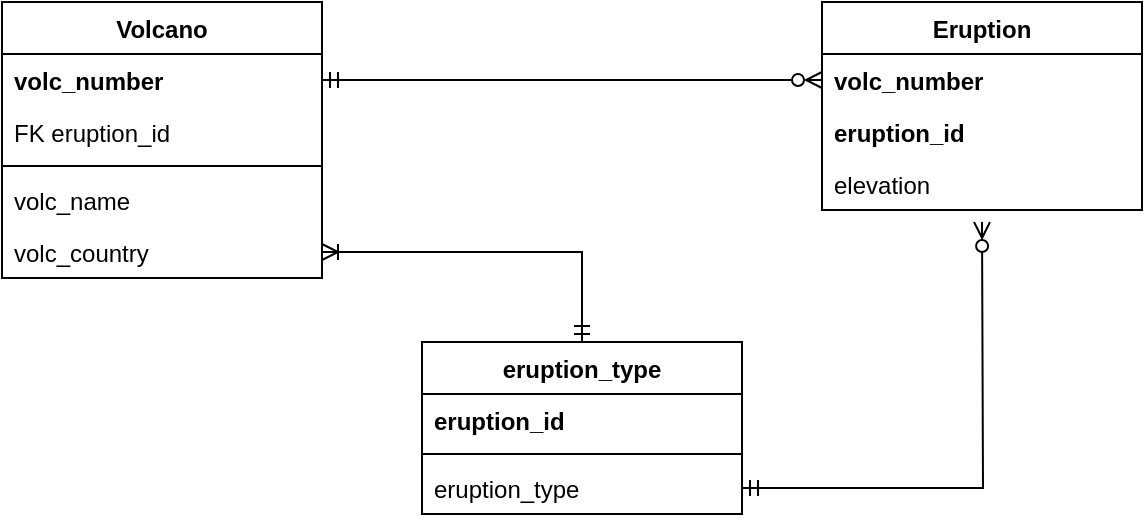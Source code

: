 <mxfile version="15.8.3" type="device"><diagram id="ANi0waQZVeavvy7KCbdD" name="Page-1"><mxGraphModel dx="865" dy="483" grid="1" gridSize="10" guides="1" tooltips="1" connect="1" arrows="1" fold="1" page="1" pageScale="1" pageWidth="827" pageHeight="1169" math="0" shadow="0"><root><mxCell id="0"/><mxCell id="1" parent="0"/><mxCell id="gLJ_b_DZMVZifBv61F-W-1" value="Volcano" style="swimlane;fontStyle=1;align=center;verticalAlign=top;childLayout=stackLayout;horizontal=1;startSize=26;horizontalStack=0;resizeParent=1;resizeParentMax=0;resizeLast=0;collapsible=1;marginBottom=0;" vertex="1" parent="1"><mxGeometry x="110" y="130" width="160" height="138" as="geometry"/></mxCell><mxCell id="gLJ_b_DZMVZifBv61F-W-2" value="volc_number" style="text;strokeColor=none;fillColor=none;align=left;verticalAlign=top;spacingLeft=4;spacingRight=4;overflow=hidden;rotatable=0;points=[[0,0.5],[1,0.5]];portConstraint=eastwest;fontStyle=1" vertex="1" parent="gLJ_b_DZMVZifBv61F-W-1"><mxGeometry y="26" width="160" height="26" as="geometry"/></mxCell><mxCell id="gLJ_b_DZMVZifBv61F-W-35" value="FK eruption_id " style="text;strokeColor=none;fillColor=none;align=left;verticalAlign=top;spacingLeft=4;spacingRight=4;overflow=hidden;rotatable=0;points=[[0,0.5],[1,0.5]];portConstraint=eastwest;fontStyle=0" vertex="1" parent="gLJ_b_DZMVZifBv61F-W-1"><mxGeometry y="52" width="160" height="26" as="geometry"/></mxCell><mxCell id="gLJ_b_DZMVZifBv61F-W-3" value="" style="line;strokeWidth=1;fillColor=none;align=left;verticalAlign=middle;spacingTop=-1;spacingLeft=3;spacingRight=3;rotatable=0;labelPosition=right;points=[];portConstraint=eastwest;" vertex="1" parent="gLJ_b_DZMVZifBv61F-W-1"><mxGeometry y="78" width="160" height="8" as="geometry"/></mxCell><mxCell id="gLJ_b_DZMVZifBv61F-W-4" value="volc_name" style="text;strokeColor=none;fillColor=none;align=left;verticalAlign=top;spacingLeft=4;spacingRight=4;overflow=hidden;rotatable=0;points=[[0,0.5],[1,0.5]];portConstraint=eastwest;" vertex="1" parent="gLJ_b_DZMVZifBv61F-W-1"><mxGeometry y="86" width="160" height="26" as="geometry"/></mxCell><mxCell id="gLJ_b_DZMVZifBv61F-W-22" value="volc_country" style="text;strokeColor=none;fillColor=none;align=left;verticalAlign=top;spacingLeft=4;spacingRight=4;overflow=hidden;rotatable=0;points=[[0,0.5],[1,0.5]];portConstraint=eastwest;" vertex="1" parent="gLJ_b_DZMVZifBv61F-W-1"><mxGeometry y="112" width="160" height="26" as="geometry"/></mxCell><mxCell id="gLJ_b_DZMVZifBv61F-W-5" value="Eruption" style="swimlane;fontStyle=1;align=center;verticalAlign=top;childLayout=stackLayout;horizontal=1;startSize=26;horizontalStack=0;resizeParent=1;resizeParentMax=0;resizeLast=0;collapsible=1;marginBottom=0;" vertex="1" parent="1"><mxGeometry x="520" y="130" width="160" height="104" as="geometry"><mxRectangle x="330" y="250" width="80" height="26" as="alternateBounds"/></mxGeometry></mxCell><mxCell id="gLJ_b_DZMVZifBv61F-W-6" value="volc_number" style="text;strokeColor=none;fillColor=none;align=left;verticalAlign=top;spacingLeft=4;spacingRight=4;overflow=hidden;rotatable=0;points=[[0,0.5],[1,0.5]];portConstraint=eastwest;fontStyle=1" vertex="1" parent="gLJ_b_DZMVZifBv61F-W-5"><mxGeometry y="26" width="160" height="26" as="geometry"/></mxCell><mxCell id="gLJ_b_DZMVZifBv61F-W-31" value="eruption_id" style="text;strokeColor=none;fillColor=none;align=left;verticalAlign=top;spacingLeft=4;spacingRight=4;overflow=hidden;rotatable=0;points=[[0,0.5],[1,0.5]];portConstraint=eastwest;fontStyle=1" vertex="1" parent="gLJ_b_DZMVZifBv61F-W-5"><mxGeometry y="52" width="160" height="26" as="geometry"/></mxCell><mxCell id="gLJ_b_DZMVZifBv61F-W-24" value="elevation" style="text;strokeColor=none;fillColor=none;align=left;verticalAlign=top;spacingLeft=4;spacingRight=4;overflow=hidden;rotatable=0;points=[[0,0.5],[1,0.5]];portConstraint=eastwest;" vertex="1" parent="gLJ_b_DZMVZifBv61F-W-5"><mxGeometry y="78" width="160" height="26" as="geometry"/></mxCell><mxCell id="gLJ_b_DZMVZifBv61F-W-26" value="eruption_type" style="swimlane;fontStyle=1;align=center;verticalAlign=top;childLayout=stackLayout;horizontal=1;startSize=26;horizontalStack=0;resizeParent=1;resizeParentMax=0;resizeLast=0;collapsible=1;marginBottom=0;" vertex="1" parent="1"><mxGeometry x="320" y="300" width="160" height="86" as="geometry"/></mxCell><mxCell id="gLJ_b_DZMVZifBv61F-W-27" value="eruption_id" style="text;strokeColor=none;fillColor=none;align=left;verticalAlign=top;spacingLeft=4;spacingRight=4;overflow=hidden;rotatable=0;points=[[0,0.5],[1,0.5]];portConstraint=eastwest;fontStyle=1" vertex="1" parent="gLJ_b_DZMVZifBv61F-W-26"><mxGeometry y="26" width="160" height="26" as="geometry"/></mxCell><mxCell id="gLJ_b_DZMVZifBv61F-W-28" value="" style="line;strokeWidth=1;fillColor=none;align=left;verticalAlign=middle;spacingTop=-1;spacingLeft=3;spacingRight=3;rotatable=0;labelPosition=right;points=[];portConstraint=eastwest;" vertex="1" parent="gLJ_b_DZMVZifBv61F-W-26"><mxGeometry y="52" width="160" height="8" as="geometry"/></mxCell><mxCell id="gLJ_b_DZMVZifBv61F-W-29" value="eruption_type" style="text;strokeColor=none;fillColor=none;align=left;verticalAlign=top;spacingLeft=4;spacingRight=4;overflow=hidden;rotatable=0;points=[[0,0.5],[1,0.5]];portConstraint=eastwest;" vertex="1" parent="gLJ_b_DZMVZifBv61F-W-26"><mxGeometry y="60" width="160" height="26" as="geometry"/></mxCell><mxCell id="gLJ_b_DZMVZifBv61F-W-32" style="edgeStyle=orthogonalEdgeStyle;rounded=0;orthogonalLoop=1;jettySize=auto;html=1;endArrow=ERzeroToMany;endFill=0;startArrow=ERmandOne;startFill=0;" edge="1" parent="1" source="gLJ_b_DZMVZifBv61F-W-2" target="gLJ_b_DZMVZifBv61F-W-6"><mxGeometry relative="1" as="geometry"/></mxCell><mxCell id="gLJ_b_DZMVZifBv61F-W-33" style="edgeStyle=orthogonalEdgeStyle;rounded=0;orthogonalLoop=1;jettySize=auto;html=1;entryX=0.5;entryY=0;entryDx=0;entryDy=0;startArrow=ERoneToMany;startFill=0;endArrow=ERmandOne;endFill=0;" edge="1" parent="1" source="gLJ_b_DZMVZifBv61F-W-22" target="gLJ_b_DZMVZifBv61F-W-26"><mxGeometry relative="1" as="geometry"/></mxCell><mxCell id="gLJ_b_DZMVZifBv61F-W-34" style="edgeStyle=orthogonalEdgeStyle;rounded=0;orthogonalLoop=1;jettySize=auto;html=1;startArrow=ERmandOne;startFill=0;endArrow=ERzeroToMany;endFill=0;" edge="1" parent="1" source="gLJ_b_DZMVZifBv61F-W-29"><mxGeometry relative="1" as="geometry"><mxPoint x="600" y="240" as="targetPoint"/></mxGeometry></mxCell></root></mxGraphModel></diagram></mxfile>